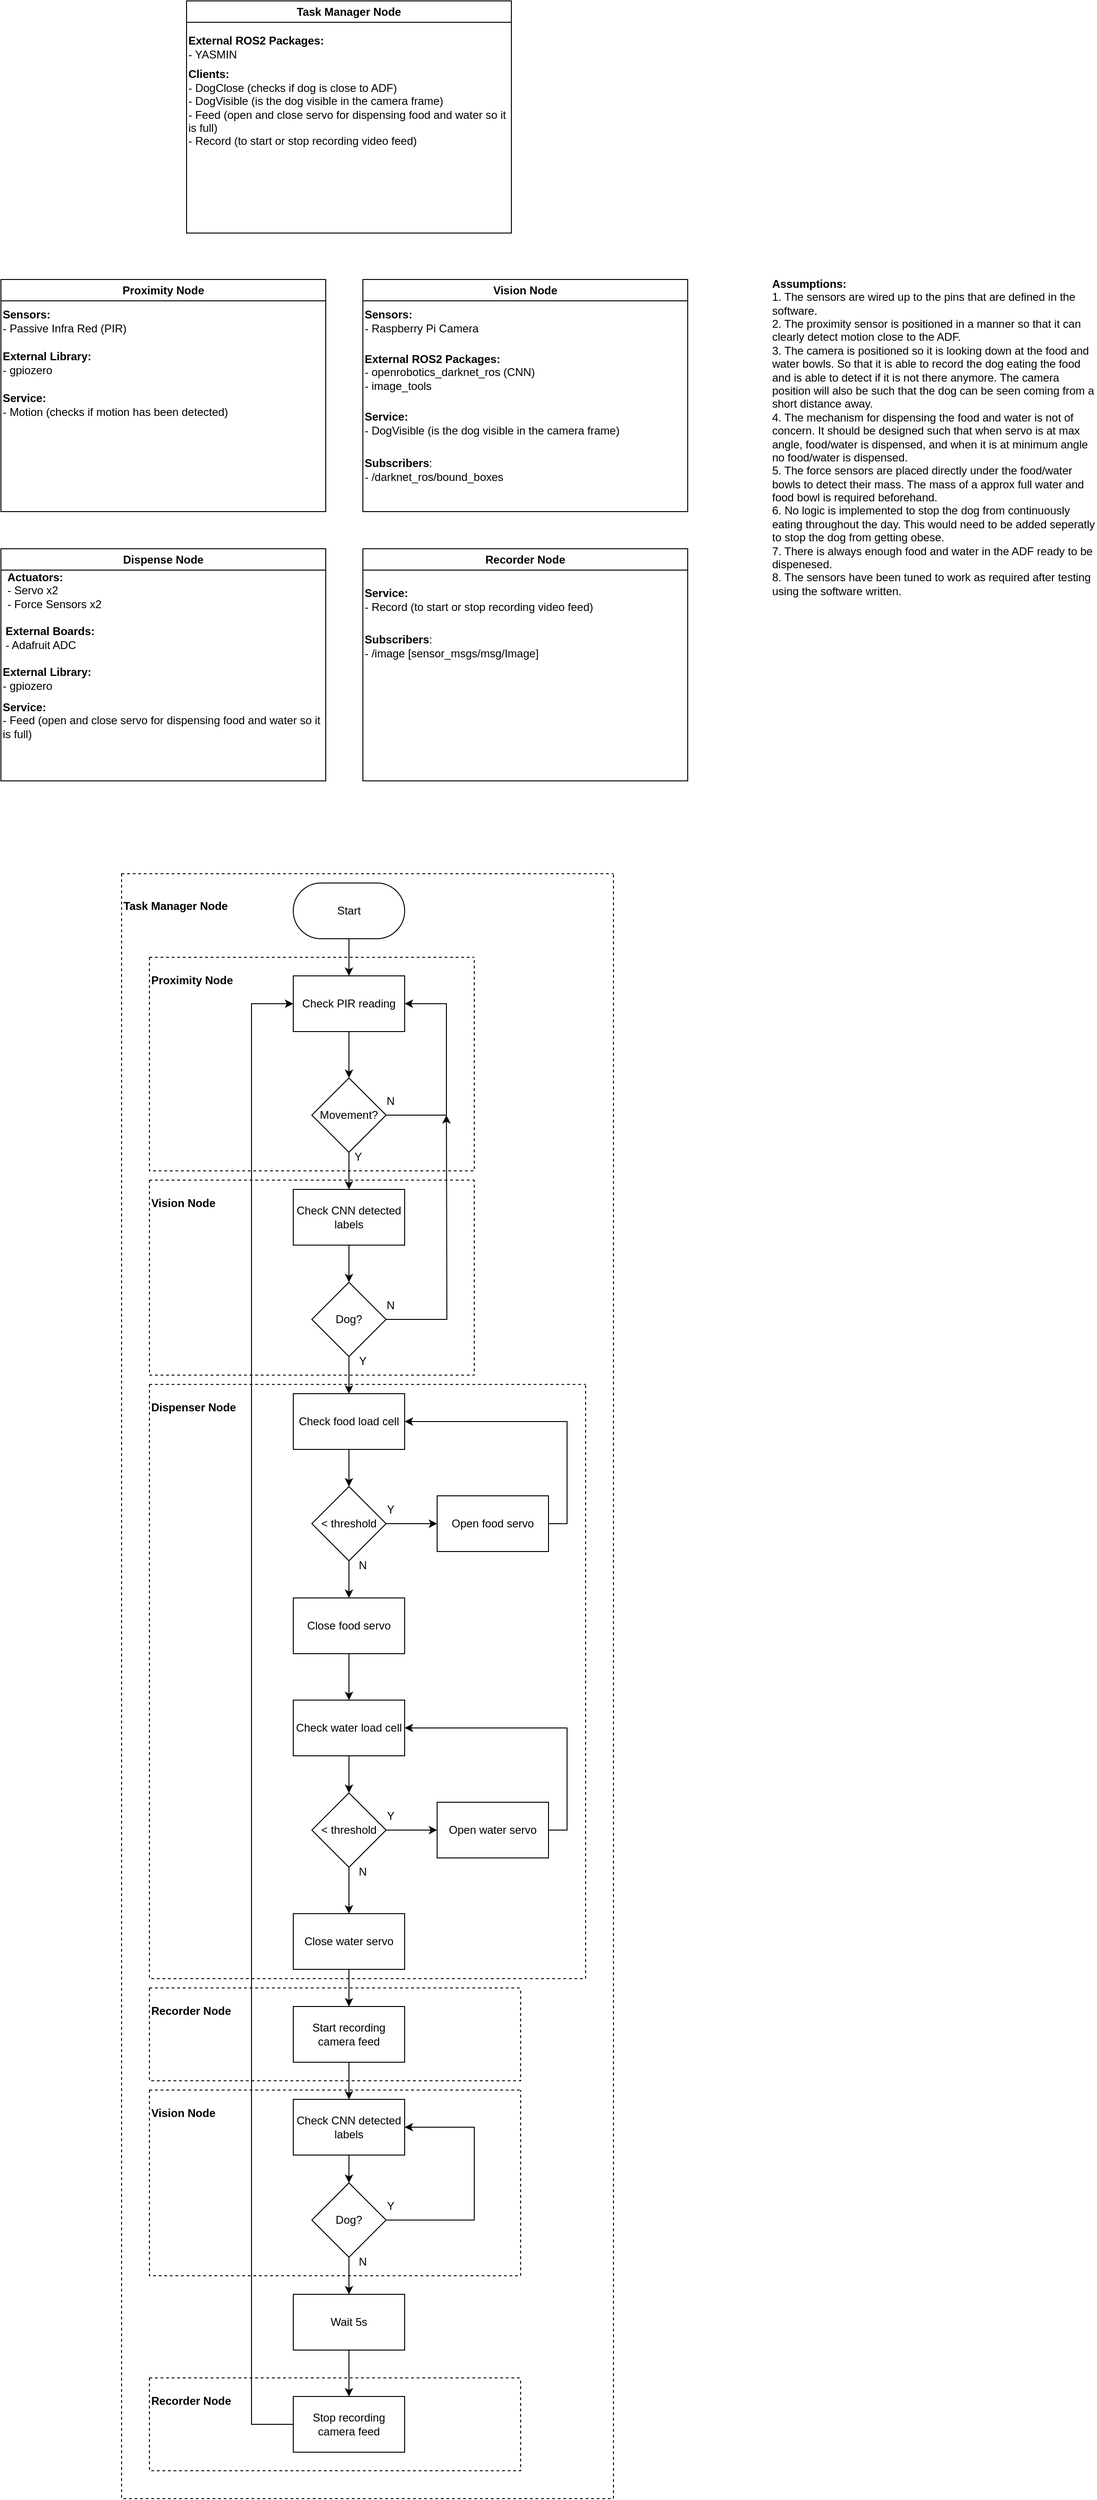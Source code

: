 <mxfile version="24.2.1" type="device">
  <diagram name="Page-1" id="9Xf1JJKaoTDQQPh1tQwb">
    <mxGraphModel dx="1762" dy="1279" grid="1" gridSize="10" guides="1" tooltips="1" connect="1" arrows="1" fold="1" page="0" pageScale="1" pageWidth="827" pageHeight="1169" math="0" shadow="0">
      <root>
        <mxCell id="0" />
        <mxCell id="1" parent="0" />
        <mxCell id="dyJRUW8BcSIrCMlU8a8Q-1" value="Proximity Node" style="swimlane;whiteSpace=wrap;html=1;" vertex="1" parent="1">
          <mxGeometry x="-30" y="100" width="350" height="250" as="geometry" />
        </mxCell>
        <mxCell id="dyJRUW8BcSIrCMlU8a8Q-13" value="&lt;b&gt;External Library:&lt;/b&gt;&lt;div&gt;- gpiozero&lt;/div&gt;" style="text;html=1;align=left;verticalAlign=middle;resizable=0;points=[];autosize=1;strokeColor=none;fillColor=none;" vertex="1" parent="dyJRUW8BcSIrCMlU8a8Q-1">
          <mxGeometry y="70" width="120" height="40" as="geometry" />
        </mxCell>
        <mxCell id="dyJRUW8BcSIrCMlU8a8Q-14" value="&lt;b&gt;Service:&lt;/b&gt;&lt;div&gt;- Motion (checks if motion has been detected)&lt;/div&gt;" style="text;html=1;align=left;verticalAlign=middle;whiteSpace=wrap;rounded=0;" vertex="1" parent="dyJRUW8BcSIrCMlU8a8Q-1">
          <mxGeometry y="120" width="350" height="30" as="geometry" />
        </mxCell>
        <mxCell id="dyJRUW8BcSIrCMlU8a8Q-15" value="&lt;b&gt;Sensors:&lt;/b&gt;&lt;div&gt;- Passive Infra Red (PIR)&lt;/div&gt;" style="text;html=1;align=left;verticalAlign=middle;whiteSpace=wrap;rounded=0;" vertex="1" parent="dyJRUW8BcSIrCMlU8a8Q-1">
          <mxGeometry y="30" width="350" height="30" as="geometry" />
        </mxCell>
        <mxCell id="dyJRUW8BcSIrCMlU8a8Q-2" value="Vision Node" style="swimlane;whiteSpace=wrap;html=1;startSize=23;" vertex="1" parent="1">
          <mxGeometry x="360" y="100" width="350" height="250" as="geometry" />
        </mxCell>
        <mxCell id="dyJRUW8BcSIrCMlU8a8Q-9" value="&lt;b&gt;External ROS2 Packages:&lt;/b&gt;&lt;div&gt;- openrobotics_darknet_ros (CNN)&lt;/div&gt;&lt;div&gt;- image_tools&lt;/div&gt;" style="text;html=1;align=left;verticalAlign=middle;resizable=0;points=[];autosize=1;strokeColor=none;fillColor=none;" vertex="1" parent="dyJRUW8BcSIrCMlU8a8Q-2">
          <mxGeometry y="70" width="210" height="60" as="geometry" />
        </mxCell>
        <mxCell id="dyJRUW8BcSIrCMlU8a8Q-10" value="&lt;b&gt;Subscribers&lt;/b&gt;:&lt;div&gt;&lt;span style=&quot;background-color: initial;&quot;&gt;- /darknet_ros/bound_boxes&lt;/span&gt;&lt;br&gt;&lt;/div&gt;" style="text;html=1;align=left;verticalAlign=middle;whiteSpace=wrap;rounded=0;" vertex="1" parent="dyJRUW8BcSIrCMlU8a8Q-2">
          <mxGeometry y="190" width="190" height="30" as="geometry" />
        </mxCell>
        <mxCell id="dyJRUW8BcSIrCMlU8a8Q-12" value="&lt;b&gt;Service:&lt;/b&gt;&lt;div&gt;- DogVisible (is the dog visible in the camera frame)&lt;/div&gt;" style="text;html=1;align=left;verticalAlign=middle;whiteSpace=wrap;rounded=0;" vertex="1" parent="dyJRUW8BcSIrCMlU8a8Q-2">
          <mxGeometry y="140" width="350" height="30" as="geometry" />
        </mxCell>
        <mxCell id="dyJRUW8BcSIrCMlU8a8Q-16" value="&lt;b&gt;Sensors:&lt;/b&gt;&lt;div&gt;- Raspberry Pi Camera&lt;/div&gt;" style="text;html=1;align=left;verticalAlign=middle;whiteSpace=wrap;rounded=0;" vertex="1" parent="dyJRUW8BcSIrCMlU8a8Q-2">
          <mxGeometry y="30" width="130" height="30" as="geometry" />
        </mxCell>
        <mxCell id="dyJRUW8BcSIrCMlU8a8Q-3" value="Dispense Node" style="swimlane;whiteSpace=wrap;html=1;startSize=23;" vertex="1" parent="1">
          <mxGeometry x="-30" y="390" width="350" height="250" as="geometry" />
        </mxCell>
        <mxCell id="dyJRUW8BcSIrCMlU8a8Q-17" value="&lt;b&gt;Actuators:&lt;/b&gt;&lt;div&gt;- Servo x2&lt;/div&gt;&lt;div&gt;- Force Sensors x2&lt;/div&gt;" style="text;html=1;align=left;verticalAlign=middle;whiteSpace=wrap;rounded=0;" vertex="1" parent="dyJRUW8BcSIrCMlU8a8Q-3">
          <mxGeometry x="5" y="30" width="110" height="30" as="geometry" />
        </mxCell>
        <mxCell id="dyJRUW8BcSIrCMlU8a8Q-24" value="&lt;b&gt;External Library:&lt;/b&gt;&lt;div&gt;- gpiozero&lt;/div&gt;" style="text;html=1;align=left;verticalAlign=middle;resizable=0;points=[];autosize=1;strokeColor=none;fillColor=none;" vertex="1" parent="dyJRUW8BcSIrCMlU8a8Q-3">
          <mxGeometry y="120" width="120" height="40" as="geometry" />
        </mxCell>
        <mxCell id="dyJRUW8BcSIrCMlU8a8Q-25" value="&lt;b&gt;Service:&lt;/b&gt;&lt;div&gt;- Feed (open and close servo for dispensing food and water so it is full)&lt;/div&gt;" style="text;html=1;align=left;verticalAlign=middle;whiteSpace=wrap;rounded=0;" vertex="1" parent="dyJRUW8BcSIrCMlU8a8Q-3">
          <mxGeometry y="170" width="345" height="30" as="geometry" />
        </mxCell>
        <mxCell id="dyJRUW8BcSIrCMlU8a8Q-106" value="&lt;b&gt;External Boards:&lt;/b&gt;&lt;div&gt;&lt;span style=&quot;background-color: initial;&quot;&gt;- Adafruit ADC&lt;/span&gt;&lt;br&gt;&lt;/div&gt;" style="text;html=1;align=left;verticalAlign=middle;whiteSpace=wrap;rounded=0;" vertex="1" parent="dyJRUW8BcSIrCMlU8a8Q-3">
          <mxGeometry x="2.5" y="81" width="110" height="30" as="geometry" />
        </mxCell>
        <mxCell id="dyJRUW8BcSIrCMlU8a8Q-4" value="Task Manager Node" style="swimlane;whiteSpace=wrap;html=1;startSize=23;" vertex="1" parent="1">
          <mxGeometry x="170" y="-200" width="350" height="250" as="geometry" />
        </mxCell>
        <mxCell id="dyJRUW8BcSIrCMlU8a8Q-27" value="&lt;b&gt;External ROS2 Packages:&lt;/b&gt;&lt;div&gt;- YASMIN&lt;/div&gt;" style="text;html=1;align=left;verticalAlign=middle;resizable=0;points=[];autosize=1;strokeColor=none;fillColor=none;" vertex="1" parent="dyJRUW8BcSIrCMlU8a8Q-4">
          <mxGeometry y="30" width="170" height="40" as="geometry" />
        </mxCell>
        <mxCell id="dyJRUW8BcSIrCMlU8a8Q-28" value="&lt;b&gt;Clients:&lt;/b&gt;&lt;br&gt;&lt;div&gt;- DogClose (checks if dog is close to ADF)&lt;/div&gt;&lt;div&gt;- DogVisible (is the dog visible in the camera frame)&lt;/div&gt;&lt;div&gt;- Feed (open and close servo for dispensing food and water so it is full)&lt;/div&gt;&lt;div&gt;- Record (to start or stop recording video feed)&lt;/div&gt;" style="text;html=1;align=left;verticalAlign=middle;whiteSpace=wrap;rounded=0;" vertex="1" parent="dyJRUW8BcSIrCMlU8a8Q-4">
          <mxGeometry y="70" width="350" height="90" as="geometry" />
        </mxCell>
        <mxCell id="dyJRUW8BcSIrCMlU8a8Q-19" value="Recorder Node" style="swimlane;whiteSpace=wrap;html=1;" vertex="1" parent="1">
          <mxGeometry x="360" y="390" width="350" height="250" as="geometry" />
        </mxCell>
        <mxCell id="dyJRUW8BcSIrCMlU8a8Q-21" value="&lt;b&gt;Service:&lt;/b&gt;&lt;div&gt;- Record (to start or stop recording video feed)&lt;/div&gt;" style="text;html=1;align=left;verticalAlign=middle;whiteSpace=wrap;rounded=0;" vertex="1" parent="dyJRUW8BcSIrCMlU8a8Q-19">
          <mxGeometry y="40" width="350" height="30" as="geometry" />
        </mxCell>
        <mxCell id="dyJRUW8BcSIrCMlU8a8Q-23" value="&lt;b&gt;Subscribers&lt;/b&gt;:&lt;div&gt;- /image [sensor_msgs/msg/Image]&lt;/div&gt;" style="text;html=1;align=left;verticalAlign=middle;whiteSpace=wrap;rounded=0;" vertex="1" parent="dyJRUW8BcSIrCMlU8a8Q-19">
          <mxGeometry y="90" width="190" height="30" as="geometry" />
        </mxCell>
        <mxCell id="dyJRUW8BcSIrCMlU8a8Q-26" value="&lt;div style=&quot;text-align: left;&quot;&gt;&lt;b style=&quot;background-color: initial;&quot;&gt;Assumptions:&lt;/b&gt;&lt;/div&gt;&lt;div style=&quot;text-align: left;&quot;&gt;1. The sensors are wired up to the pins that are defined in the software.&lt;/div&gt;&lt;div style=&quot;text-align: left;&quot;&gt;2. The proximity sensor is positioned in a manner so that it can clearly detect motion close to the ADF.&lt;/div&gt;&lt;div style=&quot;text-align: left;&quot;&gt;3. The camera is positioned so it is looking down at the food and water bowls. So that it is able to record the dog eating the food and is able to detect if it is not there anymore. The camera position will also be such that the dog can be seen coming from a short distance away.&lt;/div&gt;&lt;div style=&quot;text-align: left;&quot;&gt;4. The mechanism for dispensing the food and water is not of concern. It should be designed such that when servo is at max angle, food/water is dispensed, and when it is at minimum angle no food/water is dispensed.&lt;/div&gt;&lt;div style=&quot;text-align: left;&quot;&gt;5. The force sensors are placed directly under the food/water bowls to detect their mass. The mass of a approx full water and food bowl is required beforehand.&lt;/div&gt;&lt;div style=&quot;text-align: left;&quot;&gt;6. No logic is implemented to stop the dog from continuously eating throughout the day. This would need to be added seperatly to stop the dog from getting obese.&lt;/div&gt;&lt;div style=&quot;text-align: left;&quot;&gt;7. There is always enough food and water in the ADF ready to be dispenesed.&lt;/div&gt;&lt;div style=&quot;text-align: left;&quot;&gt;8. The sensors have been tuned to work as required after testing using the software written.&lt;/div&gt;" style="text;html=1;align=center;verticalAlign=middle;whiteSpace=wrap;rounded=0;" vertex="1" parent="1">
          <mxGeometry x="800" y="100" width="350" height="340" as="geometry" />
        </mxCell>
        <mxCell id="dyJRUW8BcSIrCMlU8a8Q-32" style="edgeStyle=orthogonalEdgeStyle;rounded=0;orthogonalLoop=1;jettySize=auto;html=1;exitX=0.5;exitY=1;exitDx=0;exitDy=0;entryX=0.5;entryY=0;entryDx=0;entryDy=0;" edge="1" parent="1" source="dyJRUW8BcSIrCMlU8a8Q-29" target="dyJRUW8BcSIrCMlU8a8Q-30">
          <mxGeometry relative="1" as="geometry" />
        </mxCell>
        <mxCell id="dyJRUW8BcSIrCMlU8a8Q-29" value="Start" style="rounded=1;whiteSpace=wrap;html=1;arcSize=50;" vertex="1" parent="1">
          <mxGeometry x="285" y="750" width="120" height="60" as="geometry" />
        </mxCell>
        <mxCell id="dyJRUW8BcSIrCMlU8a8Q-33" style="edgeStyle=orthogonalEdgeStyle;rounded=0;orthogonalLoop=1;jettySize=auto;html=1;exitX=0.5;exitY=1;exitDx=0;exitDy=0;entryX=0.5;entryY=0;entryDx=0;entryDy=0;" edge="1" parent="1" source="dyJRUW8BcSIrCMlU8a8Q-30" target="dyJRUW8BcSIrCMlU8a8Q-31">
          <mxGeometry relative="1" as="geometry" />
        </mxCell>
        <mxCell id="dyJRUW8BcSIrCMlU8a8Q-30" value="Check PIR reading" style="rounded=0;whiteSpace=wrap;html=1;" vertex="1" parent="1">
          <mxGeometry x="285" y="850" width="120" height="60" as="geometry" />
        </mxCell>
        <mxCell id="dyJRUW8BcSIrCMlU8a8Q-35" style="edgeStyle=orthogonalEdgeStyle;rounded=0;orthogonalLoop=1;jettySize=auto;html=1;exitX=0.5;exitY=1;exitDx=0;exitDy=0;entryX=0.5;entryY=0;entryDx=0;entryDy=0;" edge="1" parent="1" source="dyJRUW8BcSIrCMlU8a8Q-31" target="dyJRUW8BcSIrCMlU8a8Q-34">
          <mxGeometry relative="1" as="geometry" />
        </mxCell>
        <mxCell id="dyJRUW8BcSIrCMlU8a8Q-37" style="edgeStyle=orthogonalEdgeStyle;rounded=0;orthogonalLoop=1;jettySize=auto;html=1;exitX=1;exitY=0.5;exitDx=0;exitDy=0;entryX=1;entryY=0.5;entryDx=0;entryDy=0;" edge="1" parent="1" source="dyJRUW8BcSIrCMlU8a8Q-31" target="dyJRUW8BcSIrCMlU8a8Q-30">
          <mxGeometry relative="1" as="geometry">
            <Array as="points">
              <mxPoint x="450" y="1000" />
              <mxPoint x="450" y="880" />
            </Array>
          </mxGeometry>
        </mxCell>
        <mxCell id="dyJRUW8BcSIrCMlU8a8Q-31" value="Movement?" style="rhombus;whiteSpace=wrap;html=1;" vertex="1" parent="1">
          <mxGeometry x="305" y="960" width="80" height="80" as="geometry" />
        </mxCell>
        <mxCell id="dyJRUW8BcSIrCMlU8a8Q-40" style="edgeStyle=orthogonalEdgeStyle;rounded=0;orthogonalLoop=1;jettySize=auto;html=1;exitX=0.5;exitY=1;exitDx=0;exitDy=0;entryX=0.5;entryY=0;entryDx=0;entryDy=0;" edge="1" parent="1" source="dyJRUW8BcSIrCMlU8a8Q-34" target="dyJRUW8BcSIrCMlU8a8Q-39">
          <mxGeometry relative="1" as="geometry" />
        </mxCell>
        <mxCell id="dyJRUW8BcSIrCMlU8a8Q-34" value="Check CNN detected labels" style="rounded=0;whiteSpace=wrap;html=1;" vertex="1" parent="1">
          <mxGeometry x="285" y="1080" width="120" height="60" as="geometry" />
        </mxCell>
        <mxCell id="dyJRUW8BcSIrCMlU8a8Q-36" value="Y" style="text;html=1;align=center;verticalAlign=middle;whiteSpace=wrap;rounded=0;" vertex="1" parent="1">
          <mxGeometry x="325" y="1030" width="60" height="30" as="geometry" />
        </mxCell>
        <mxCell id="dyJRUW8BcSIrCMlU8a8Q-38" value="N" style="text;html=1;align=center;verticalAlign=middle;whiteSpace=wrap;rounded=0;" vertex="1" parent="1">
          <mxGeometry x="360" y="970" width="60" height="30" as="geometry" />
        </mxCell>
        <mxCell id="dyJRUW8BcSIrCMlU8a8Q-42" style="edgeStyle=orthogonalEdgeStyle;rounded=0;orthogonalLoop=1;jettySize=auto;html=1;exitX=0.5;exitY=1;exitDx=0;exitDy=0;entryX=0.5;entryY=0;entryDx=0;entryDy=0;" edge="1" parent="1" source="dyJRUW8BcSIrCMlU8a8Q-39" target="dyJRUW8BcSIrCMlU8a8Q-41">
          <mxGeometry relative="1" as="geometry" />
        </mxCell>
        <mxCell id="dyJRUW8BcSIrCMlU8a8Q-44" style="edgeStyle=orthogonalEdgeStyle;rounded=0;orthogonalLoop=1;jettySize=auto;html=1;exitX=1;exitY=0.5;exitDx=0;exitDy=0;" edge="1" parent="1" source="dyJRUW8BcSIrCMlU8a8Q-39">
          <mxGeometry relative="1" as="geometry">
            <mxPoint x="450" y="1000" as="targetPoint" />
          </mxGeometry>
        </mxCell>
        <mxCell id="dyJRUW8BcSIrCMlU8a8Q-39" value="Dog?" style="rhombus;whiteSpace=wrap;html=1;" vertex="1" parent="1">
          <mxGeometry x="305" y="1180" width="80" height="80" as="geometry" />
        </mxCell>
        <mxCell id="dyJRUW8BcSIrCMlU8a8Q-47" style="edgeStyle=orthogonalEdgeStyle;rounded=0;orthogonalLoop=1;jettySize=auto;html=1;exitX=0.5;exitY=1;exitDx=0;exitDy=0;entryX=0.5;entryY=0;entryDx=0;entryDy=0;" edge="1" parent="1" source="dyJRUW8BcSIrCMlU8a8Q-41" target="dyJRUW8BcSIrCMlU8a8Q-46">
          <mxGeometry relative="1" as="geometry" />
        </mxCell>
        <mxCell id="dyJRUW8BcSIrCMlU8a8Q-41" value="Check food load cell" style="rounded=0;whiteSpace=wrap;html=1;" vertex="1" parent="1">
          <mxGeometry x="285" y="1300" width="120" height="60" as="geometry" />
        </mxCell>
        <mxCell id="dyJRUW8BcSIrCMlU8a8Q-45" value="N" style="text;html=1;align=center;verticalAlign=middle;whiteSpace=wrap;rounded=0;" vertex="1" parent="1">
          <mxGeometry x="360" y="1190" width="60" height="30" as="geometry" />
        </mxCell>
        <mxCell id="dyJRUW8BcSIrCMlU8a8Q-49" style="edgeStyle=orthogonalEdgeStyle;rounded=0;orthogonalLoop=1;jettySize=auto;html=1;exitX=1;exitY=0.5;exitDx=0;exitDy=0;entryX=0;entryY=0.5;entryDx=0;entryDy=0;" edge="1" parent="1" source="dyJRUW8BcSIrCMlU8a8Q-46" target="dyJRUW8BcSIrCMlU8a8Q-48">
          <mxGeometry relative="1" as="geometry" />
        </mxCell>
        <mxCell id="dyJRUW8BcSIrCMlU8a8Q-52" style="edgeStyle=orthogonalEdgeStyle;rounded=0;orthogonalLoop=1;jettySize=auto;html=1;exitX=0.5;exitY=1;exitDx=0;exitDy=0;entryX=0.5;entryY=0;entryDx=0;entryDy=0;" edge="1" parent="1" source="dyJRUW8BcSIrCMlU8a8Q-46" target="dyJRUW8BcSIrCMlU8a8Q-51">
          <mxGeometry relative="1" as="geometry" />
        </mxCell>
        <mxCell id="dyJRUW8BcSIrCMlU8a8Q-46" value="&amp;lt; threshold" style="rhombus;whiteSpace=wrap;html=1;" vertex="1" parent="1">
          <mxGeometry x="305" y="1400" width="80" height="80" as="geometry" />
        </mxCell>
        <mxCell id="dyJRUW8BcSIrCMlU8a8Q-50" style="edgeStyle=orthogonalEdgeStyle;rounded=0;orthogonalLoop=1;jettySize=auto;html=1;exitX=1;exitY=0.5;exitDx=0;exitDy=0;entryX=1;entryY=0.5;entryDx=0;entryDy=0;" edge="1" parent="1" source="dyJRUW8BcSIrCMlU8a8Q-48" target="dyJRUW8BcSIrCMlU8a8Q-41">
          <mxGeometry relative="1" as="geometry" />
        </mxCell>
        <mxCell id="dyJRUW8BcSIrCMlU8a8Q-48" value="Open food servo" style="rounded=0;whiteSpace=wrap;html=1;" vertex="1" parent="1">
          <mxGeometry x="440" y="1410" width="120" height="60" as="geometry" />
        </mxCell>
        <mxCell id="dyJRUW8BcSIrCMlU8a8Q-56" style="edgeStyle=orthogonalEdgeStyle;rounded=0;orthogonalLoop=1;jettySize=auto;html=1;exitX=0.5;exitY=1;exitDx=0;exitDy=0;entryX=0.5;entryY=0;entryDx=0;entryDy=0;" edge="1" parent="1" source="dyJRUW8BcSIrCMlU8a8Q-51" target="dyJRUW8BcSIrCMlU8a8Q-55">
          <mxGeometry relative="1" as="geometry" />
        </mxCell>
        <mxCell id="dyJRUW8BcSIrCMlU8a8Q-51" value="Close food servo" style="rounded=0;whiteSpace=wrap;html=1;" vertex="1" parent="1">
          <mxGeometry x="285" y="1520" width="120" height="60" as="geometry" />
        </mxCell>
        <mxCell id="dyJRUW8BcSIrCMlU8a8Q-53" value="N" style="text;html=1;align=center;verticalAlign=middle;whiteSpace=wrap;rounded=0;" vertex="1" parent="1">
          <mxGeometry x="330" y="1470" width="60" height="30" as="geometry" />
        </mxCell>
        <mxCell id="dyJRUW8BcSIrCMlU8a8Q-54" value="Y" style="text;html=1;align=center;verticalAlign=middle;whiteSpace=wrap;rounded=0;" vertex="1" parent="1">
          <mxGeometry x="360" y="1410" width="60" height="30" as="geometry" />
        </mxCell>
        <mxCell id="dyJRUW8BcSIrCMlU8a8Q-58" style="edgeStyle=orthogonalEdgeStyle;rounded=0;orthogonalLoop=1;jettySize=auto;html=1;exitX=0.5;exitY=1;exitDx=0;exitDy=0;entryX=0.5;entryY=0;entryDx=0;entryDy=0;" edge="1" parent="1" source="dyJRUW8BcSIrCMlU8a8Q-55" target="dyJRUW8BcSIrCMlU8a8Q-57">
          <mxGeometry relative="1" as="geometry" />
        </mxCell>
        <mxCell id="dyJRUW8BcSIrCMlU8a8Q-55" value="Check water load cell" style="rounded=0;whiteSpace=wrap;html=1;" vertex="1" parent="1">
          <mxGeometry x="285" y="1630" width="120" height="60" as="geometry" />
        </mxCell>
        <mxCell id="dyJRUW8BcSIrCMlU8a8Q-62" style="edgeStyle=orthogonalEdgeStyle;rounded=0;orthogonalLoop=1;jettySize=auto;html=1;exitX=1;exitY=0.5;exitDx=0;exitDy=0;entryX=0;entryY=0.5;entryDx=0;entryDy=0;" edge="1" parent="1" source="dyJRUW8BcSIrCMlU8a8Q-57" target="dyJRUW8BcSIrCMlU8a8Q-61">
          <mxGeometry relative="1" as="geometry" />
        </mxCell>
        <mxCell id="dyJRUW8BcSIrCMlU8a8Q-65" style="edgeStyle=orthogonalEdgeStyle;rounded=0;orthogonalLoop=1;jettySize=auto;html=1;exitX=0.5;exitY=1;exitDx=0;exitDy=0;entryX=0.5;entryY=0;entryDx=0;entryDy=0;" edge="1" parent="1" source="dyJRUW8BcSIrCMlU8a8Q-57" target="dyJRUW8BcSIrCMlU8a8Q-64">
          <mxGeometry relative="1" as="geometry" />
        </mxCell>
        <mxCell id="dyJRUW8BcSIrCMlU8a8Q-57" value="&amp;lt; threshold" style="rhombus;whiteSpace=wrap;html=1;" vertex="1" parent="1">
          <mxGeometry x="305" y="1730" width="80" height="80" as="geometry" />
        </mxCell>
        <mxCell id="dyJRUW8BcSIrCMlU8a8Q-63" style="edgeStyle=orthogonalEdgeStyle;rounded=0;orthogonalLoop=1;jettySize=auto;html=1;exitX=1;exitY=0.5;exitDx=0;exitDy=0;entryX=1;entryY=0.5;entryDx=0;entryDy=0;" edge="1" parent="1" source="dyJRUW8BcSIrCMlU8a8Q-61" target="dyJRUW8BcSIrCMlU8a8Q-55">
          <mxGeometry relative="1" as="geometry" />
        </mxCell>
        <mxCell id="dyJRUW8BcSIrCMlU8a8Q-61" value="Open water servo" style="rounded=0;whiteSpace=wrap;html=1;" vertex="1" parent="1">
          <mxGeometry x="440" y="1740" width="120" height="60" as="geometry" />
        </mxCell>
        <mxCell id="dyJRUW8BcSIrCMlU8a8Q-69" style="edgeStyle=orthogonalEdgeStyle;rounded=0;orthogonalLoop=1;jettySize=auto;html=1;exitX=0.5;exitY=1;exitDx=0;exitDy=0;entryX=0.5;entryY=0;entryDx=0;entryDy=0;" edge="1" parent="1" source="dyJRUW8BcSIrCMlU8a8Q-64" target="dyJRUW8BcSIrCMlU8a8Q-68">
          <mxGeometry relative="1" as="geometry" />
        </mxCell>
        <mxCell id="dyJRUW8BcSIrCMlU8a8Q-64" value="Close water servo" style="rounded=0;whiteSpace=wrap;html=1;" vertex="1" parent="1">
          <mxGeometry x="285" y="1860" width="120" height="60" as="geometry" />
        </mxCell>
        <mxCell id="dyJRUW8BcSIrCMlU8a8Q-66" value="N" style="text;html=1;align=center;verticalAlign=middle;whiteSpace=wrap;rounded=0;" vertex="1" parent="1">
          <mxGeometry x="330" y="1800" width="60" height="30" as="geometry" />
        </mxCell>
        <mxCell id="dyJRUW8BcSIrCMlU8a8Q-67" value="Y" style="text;html=1;align=center;verticalAlign=middle;whiteSpace=wrap;rounded=0;" vertex="1" parent="1">
          <mxGeometry x="360" y="1740" width="60" height="30" as="geometry" />
        </mxCell>
        <mxCell id="dyJRUW8BcSIrCMlU8a8Q-71" style="edgeStyle=orthogonalEdgeStyle;rounded=0;orthogonalLoop=1;jettySize=auto;html=1;exitX=0.5;exitY=1;exitDx=0;exitDy=0;entryX=0.5;entryY=0;entryDx=0;entryDy=0;" edge="1" parent="1" source="dyJRUW8BcSIrCMlU8a8Q-68" target="dyJRUW8BcSIrCMlU8a8Q-70">
          <mxGeometry relative="1" as="geometry" />
        </mxCell>
        <mxCell id="dyJRUW8BcSIrCMlU8a8Q-68" value="Start recording camera feed" style="rounded=0;whiteSpace=wrap;html=1;" vertex="1" parent="1">
          <mxGeometry x="285" y="1960" width="120" height="60" as="geometry" />
        </mxCell>
        <mxCell id="dyJRUW8BcSIrCMlU8a8Q-73" style="edgeStyle=orthogonalEdgeStyle;rounded=0;orthogonalLoop=1;jettySize=auto;html=1;exitX=0.5;exitY=1;exitDx=0;exitDy=0;entryX=0.5;entryY=0;entryDx=0;entryDy=0;" edge="1" parent="1" source="dyJRUW8BcSIrCMlU8a8Q-70" target="dyJRUW8BcSIrCMlU8a8Q-72">
          <mxGeometry relative="1" as="geometry" />
        </mxCell>
        <mxCell id="dyJRUW8BcSIrCMlU8a8Q-70" value="Check CNN detected labels" style="rounded=0;whiteSpace=wrap;html=1;" vertex="1" parent="1">
          <mxGeometry x="285" y="2060" width="120" height="60" as="geometry" />
        </mxCell>
        <mxCell id="dyJRUW8BcSIrCMlU8a8Q-74" style="edgeStyle=orthogonalEdgeStyle;rounded=0;orthogonalLoop=1;jettySize=auto;html=1;exitX=1;exitY=0.5;exitDx=0;exitDy=0;entryX=1;entryY=0.5;entryDx=0;entryDy=0;" edge="1" parent="1" source="dyJRUW8BcSIrCMlU8a8Q-72" target="dyJRUW8BcSIrCMlU8a8Q-70">
          <mxGeometry relative="1" as="geometry">
            <Array as="points">
              <mxPoint x="480" y="2190" />
              <mxPoint x="480" y="2090" />
            </Array>
          </mxGeometry>
        </mxCell>
        <mxCell id="dyJRUW8BcSIrCMlU8a8Q-77" style="edgeStyle=orthogonalEdgeStyle;rounded=0;orthogonalLoop=1;jettySize=auto;html=1;exitX=0.5;exitY=1;exitDx=0;exitDy=0;entryX=0.5;entryY=0;entryDx=0;entryDy=0;" edge="1" parent="1" source="dyJRUW8BcSIrCMlU8a8Q-72" target="dyJRUW8BcSIrCMlU8a8Q-76">
          <mxGeometry relative="1" as="geometry" />
        </mxCell>
        <mxCell id="dyJRUW8BcSIrCMlU8a8Q-72" value="Dog?" style="rhombus;whiteSpace=wrap;html=1;" vertex="1" parent="1">
          <mxGeometry x="305" y="2150" width="80" height="80" as="geometry" />
        </mxCell>
        <mxCell id="dyJRUW8BcSIrCMlU8a8Q-75" value="Y" style="text;html=1;align=center;verticalAlign=middle;whiteSpace=wrap;rounded=0;" vertex="1" parent="1">
          <mxGeometry x="360" y="2160" width="60" height="30" as="geometry" />
        </mxCell>
        <mxCell id="dyJRUW8BcSIrCMlU8a8Q-80" style="edgeStyle=orthogonalEdgeStyle;rounded=0;orthogonalLoop=1;jettySize=auto;html=1;exitX=0.5;exitY=1;exitDx=0;exitDy=0;entryX=0.5;entryY=0;entryDx=0;entryDy=0;" edge="1" parent="1" source="dyJRUW8BcSIrCMlU8a8Q-76" target="dyJRUW8BcSIrCMlU8a8Q-79">
          <mxGeometry relative="1" as="geometry" />
        </mxCell>
        <mxCell id="dyJRUW8BcSIrCMlU8a8Q-76" value="Wait 5s" style="rounded=0;whiteSpace=wrap;html=1;" vertex="1" parent="1">
          <mxGeometry x="285" y="2270" width="120" height="60" as="geometry" />
        </mxCell>
        <mxCell id="dyJRUW8BcSIrCMlU8a8Q-78" value="N" style="text;html=1;align=center;verticalAlign=middle;whiteSpace=wrap;rounded=0;" vertex="1" parent="1">
          <mxGeometry x="330" y="2220" width="60" height="30" as="geometry" />
        </mxCell>
        <mxCell id="dyJRUW8BcSIrCMlU8a8Q-81" style="edgeStyle=orthogonalEdgeStyle;rounded=0;orthogonalLoop=1;jettySize=auto;html=1;exitX=0;exitY=0.5;exitDx=0;exitDy=0;entryX=0;entryY=0.5;entryDx=0;entryDy=0;" edge="1" parent="1" source="dyJRUW8BcSIrCMlU8a8Q-79" target="dyJRUW8BcSIrCMlU8a8Q-30">
          <mxGeometry relative="1" as="geometry">
            <Array as="points">
              <mxPoint x="240" y="2410" />
              <mxPoint x="240" y="880" />
            </Array>
          </mxGeometry>
        </mxCell>
        <mxCell id="dyJRUW8BcSIrCMlU8a8Q-79" value="Stop recording camera feed" style="rounded=0;whiteSpace=wrap;html=1;" vertex="1" parent="1">
          <mxGeometry x="285" y="2380" width="120" height="60" as="geometry" />
        </mxCell>
        <mxCell id="dyJRUW8BcSIrCMlU8a8Q-82" value="" style="swimlane;startSize=0;dashed=1;" vertex="1" parent="1">
          <mxGeometry x="130" y="830" width="350" height="230" as="geometry">
            <mxRectangle x="160" y="830" width="50" height="40" as="alternateBounds" />
          </mxGeometry>
        </mxCell>
        <mxCell id="dyJRUW8BcSIrCMlU8a8Q-83" value="&lt;b&gt;Proximity Node&lt;/b&gt;" style="text;html=1;align=left;verticalAlign=middle;whiteSpace=wrap;rounded=0;" vertex="1" parent="dyJRUW8BcSIrCMlU8a8Q-82">
          <mxGeometry y="10" width="100" height="30" as="geometry" />
        </mxCell>
        <mxCell id="dyJRUW8BcSIrCMlU8a8Q-86" value="" style="swimlane;startSize=0;dashed=1;" vertex="1" parent="1">
          <mxGeometry x="130" y="1070" width="350" height="210" as="geometry">
            <mxRectangle x="160" y="830" width="50" height="40" as="alternateBounds" />
          </mxGeometry>
        </mxCell>
        <mxCell id="dyJRUW8BcSIrCMlU8a8Q-87" value="&lt;b&gt;Vision Node&lt;/b&gt;" style="text;html=1;align=left;verticalAlign=middle;whiteSpace=wrap;rounded=0;" vertex="1" parent="dyJRUW8BcSIrCMlU8a8Q-86">
          <mxGeometry y="10" width="100" height="30" as="geometry" />
        </mxCell>
        <mxCell id="dyJRUW8BcSIrCMlU8a8Q-88" style="edgeStyle=orthogonalEdgeStyle;rounded=0;orthogonalLoop=1;jettySize=auto;html=1;exitX=0.5;exitY=1;exitDx=0;exitDy=0;" edge="1" parent="1" source="dyJRUW8BcSIrCMlU8a8Q-86" target="dyJRUW8BcSIrCMlU8a8Q-86">
          <mxGeometry relative="1" as="geometry" />
        </mxCell>
        <mxCell id="dyJRUW8BcSIrCMlU8a8Q-89" value="" style="swimlane;startSize=0;dashed=1;" vertex="1" parent="1">
          <mxGeometry x="130" y="1290" width="470" height="640" as="geometry">
            <mxRectangle x="160" y="830" width="50" height="40" as="alternateBounds" />
          </mxGeometry>
        </mxCell>
        <mxCell id="dyJRUW8BcSIrCMlU8a8Q-90" value="&lt;b&gt;Dispenser Node&lt;/b&gt;" style="text;html=1;align=left;verticalAlign=middle;whiteSpace=wrap;rounded=0;" vertex="1" parent="dyJRUW8BcSIrCMlU8a8Q-89">
          <mxGeometry y="10" width="100" height="30" as="geometry" />
        </mxCell>
        <mxCell id="dyJRUW8BcSIrCMlU8a8Q-92" value="" style="swimlane;startSize=0;dashed=1;" vertex="1" parent="1">
          <mxGeometry x="130" y="1940" width="400" height="100" as="geometry">
            <mxRectangle x="160" y="830" width="50" height="40" as="alternateBounds" />
          </mxGeometry>
        </mxCell>
        <mxCell id="dyJRUW8BcSIrCMlU8a8Q-93" value="&lt;b&gt;Recorder Node&lt;/b&gt;" style="text;html=1;align=left;verticalAlign=middle;whiteSpace=wrap;rounded=0;" vertex="1" parent="dyJRUW8BcSIrCMlU8a8Q-92">
          <mxGeometry y="10" width="100" height="30" as="geometry" />
        </mxCell>
        <mxCell id="dyJRUW8BcSIrCMlU8a8Q-95" value="" style="swimlane;startSize=0;dashed=1;" vertex="1" parent="1">
          <mxGeometry x="100" y="740" width="530" height="1750" as="geometry">
            <mxRectangle x="100" y="740" width="50" height="40" as="alternateBounds" />
          </mxGeometry>
        </mxCell>
        <mxCell id="dyJRUW8BcSIrCMlU8a8Q-96" value="&lt;b&gt;Task Manager Node&lt;/b&gt;" style="text;html=1;align=left;verticalAlign=middle;whiteSpace=wrap;rounded=0;" vertex="1" parent="dyJRUW8BcSIrCMlU8a8Q-95">
          <mxGeometry y="20" width="120" height="30" as="geometry" />
        </mxCell>
        <mxCell id="dyJRUW8BcSIrCMlU8a8Q-100" value="" style="swimlane;startSize=0;dashed=1;" vertex="1" parent="dyJRUW8BcSIrCMlU8a8Q-95">
          <mxGeometry x="30" y="1620" width="400" height="100" as="geometry">
            <mxRectangle x="160" y="830" width="50" height="40" as="alternateBounds" />
          </mxGeometry>
        </mxCell>
        <mxCell id="dyJRUW8BcSIrCMlU8a8Q-101" value="&lt;b&gt;Recorder Node&lt;/b&gt;" style="text;html=1;align=left;verticalAlign=middle;whiteSpace=wrap;rounded=0;" vertex="1" parent="dyJRUW8BcSIrCMlU8a8Q-100">
          <mxGeometry y="10" width="100" height="30" as="geometry" />
        </mxCell>
        <mxCell id="dyJRUW8BcSIrCMlU8a8Q-103" value="" style="swimlane;startSize=0;dashed=1;" vertex="1" parent="dyJRUW8BcSIrCMlU8a8Q-95">
          <mxGeometry x="30" y="1310" width="400" height="200" as="geometry">
            <mxRectangle x="160" y="830" width="50" height="40" as="alternateBounds" />
          </mxGeometry>
        </mxCell>
        <mxCell id="dyJRUW8BcSIrCMlU8a8Q-104" value="&lt;b&gt;Vision Node&lt;/b&gt;" style="text;html=1;align=left;verticalAlign=middle;whiteSpace=wrap;rounded=0;" vertex="1" parent="dyJRUW8BcSIrCMlU8a8Q-103">
          <mxGeometry y="10" width="100" height="30" as="geometry" />
        </mxCell>
        <mxCell id="dyJRUW8BcSIrCMlU8a8Q-43" value="Y" style="text;html=1;align=center;verticalAlign=middle;whiteSpace=wrap;rounded=0;" vertex="1" parent="dyJRUW8BcSIrCMlU8a8Q-95">
          <mxGeometry x="230" y="510" width="60" height="30" as="geometry" />
        </mxCell>
      </root>
    </mxGraphModel>
  </diagram>
</mxfile>
